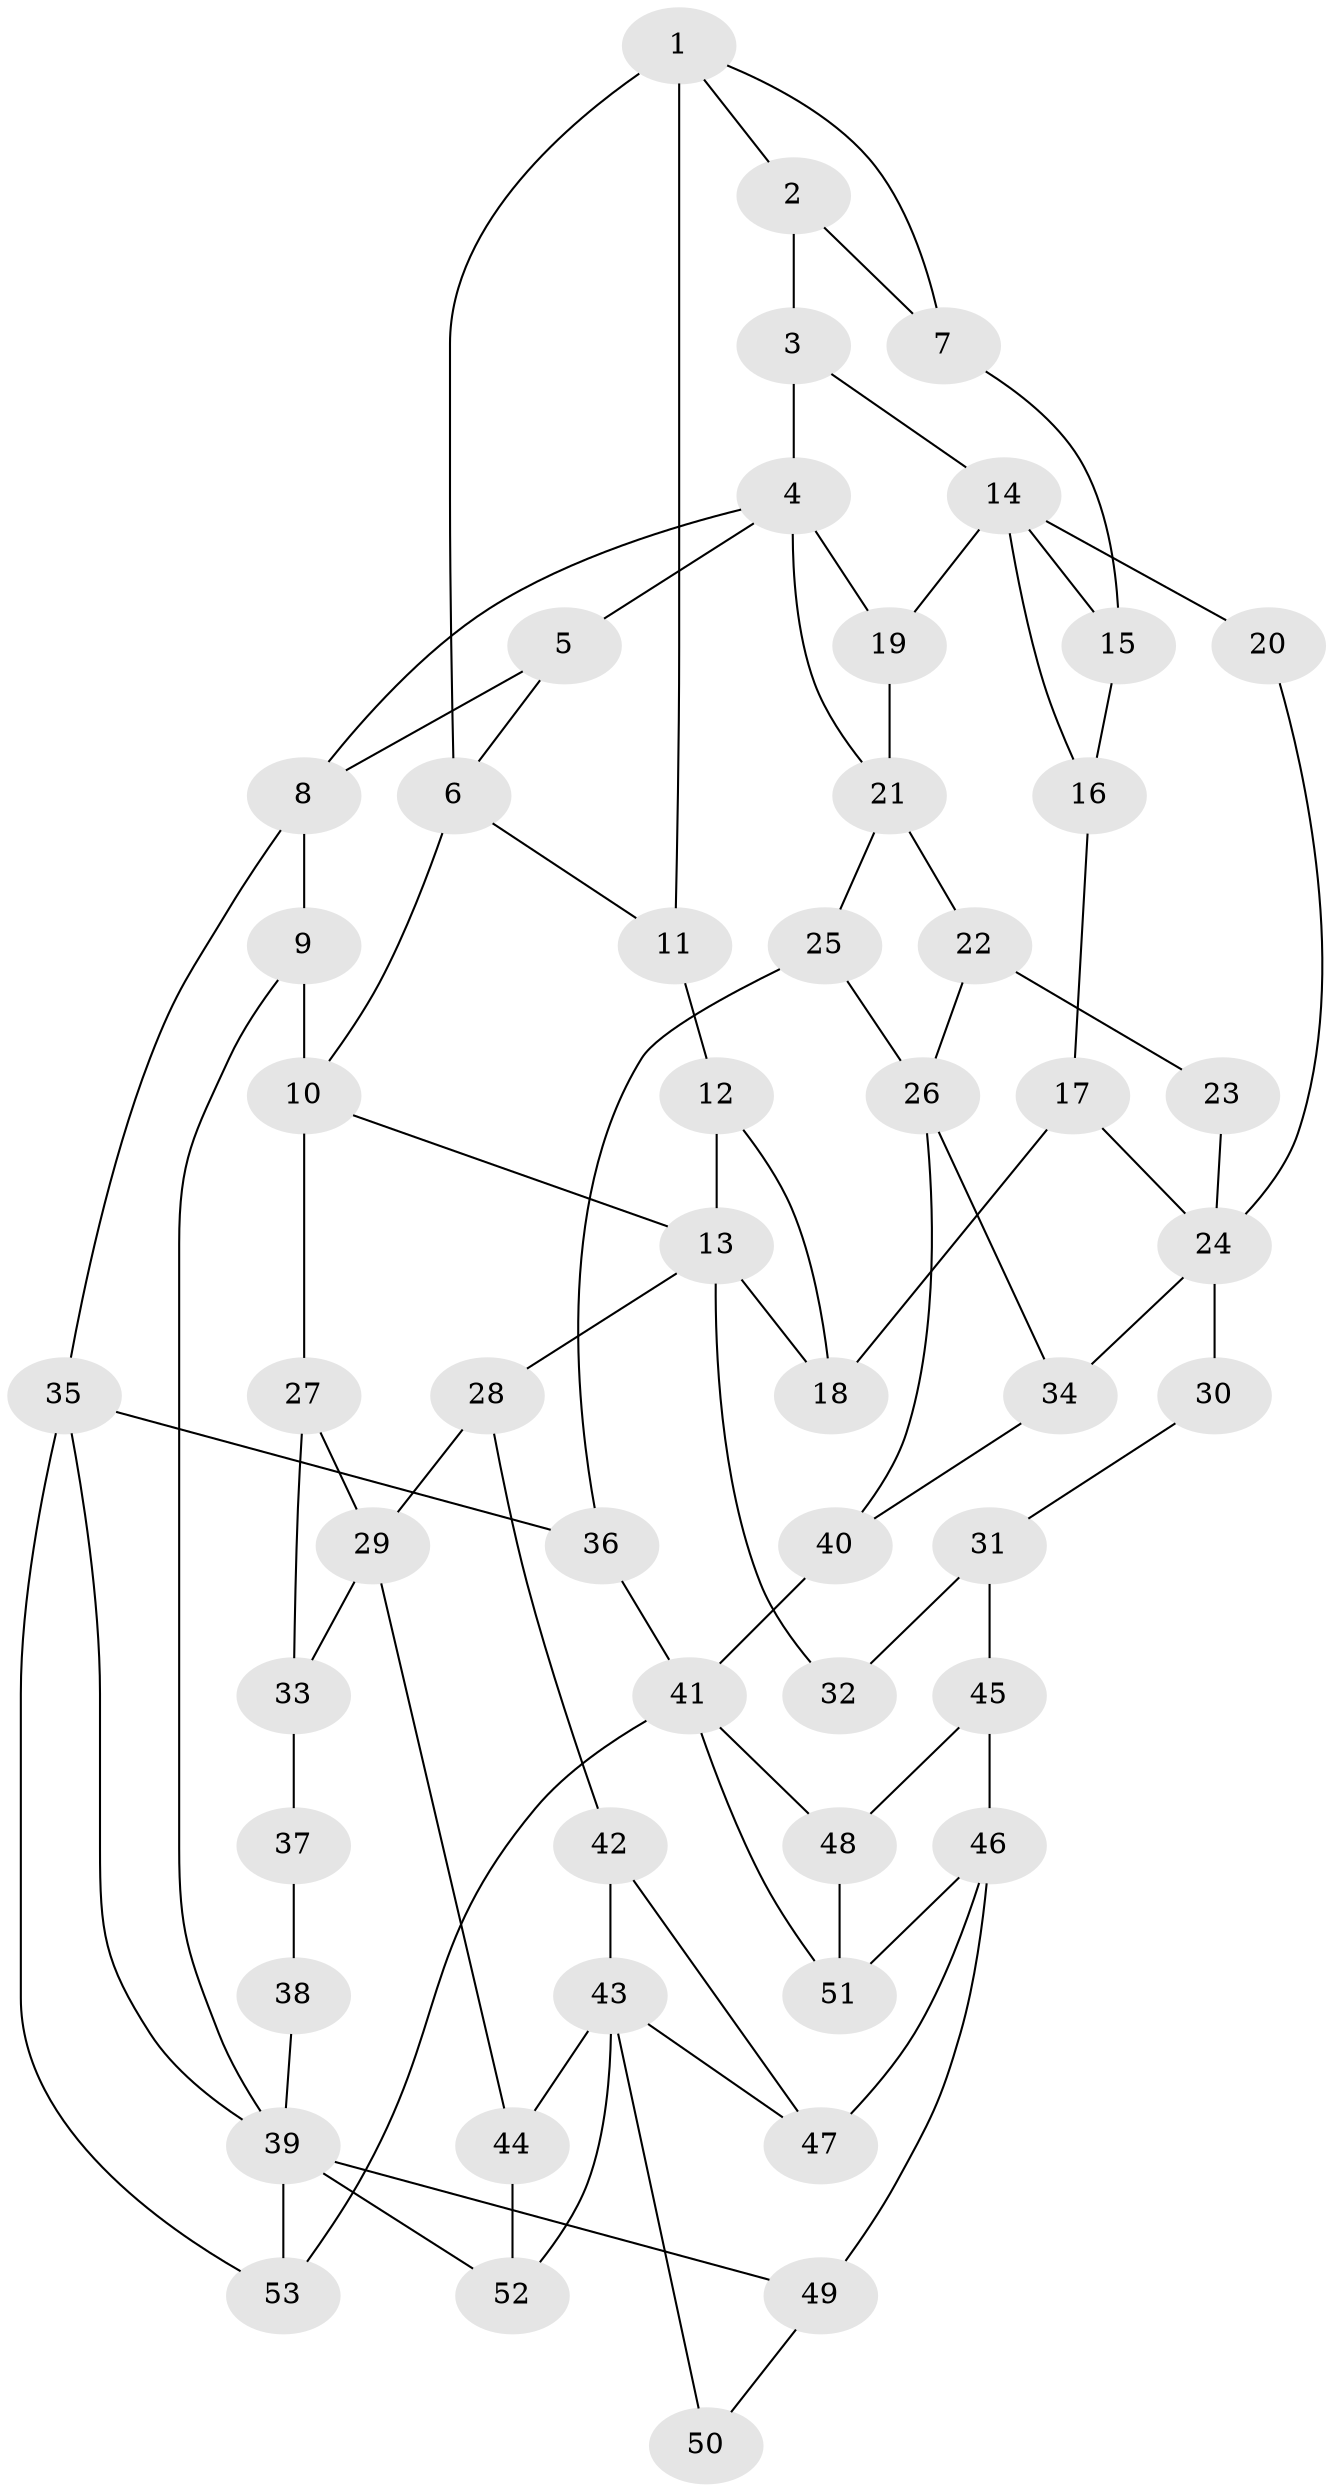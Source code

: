 // original degree distribution, {3: 0.03773584905660377, 4: 0.24528301886792453, 6: 0.2641509433962264, 5: 0.4528301886792453}
// Generated by graph-tools (version 1.1) at 2025/54/03/04/25 22:54:11]
// undirected, 53 vertices, 88 edges
graph export_dot {
  node [color=gray90,style=filled];
  1;
  2;
  3;
  4;
  5;
  6;
  7;
  8;
  9;
  10;
  11;
  12;
  13;
  14;
  15;
  16;
  17;
  18;
  19;
  20;
  21;
  22;
  23;
  24;
  25;
  26;
  27;
  28;
  29;
  30;
  31;
  32;
  33;
  34;
  35;
  36;
  37;
  38;
  39;
  40;
  41;
  42;
  43;
  44;
  45;
  46;
  47;
  48;
  49;
  50;
  51;
  52;
  53;
  1 -- 2 [weight=1.0];
  1 -- 6 [weight=2.0];
  1 -- 7 [weight=1.0];
  1 -- 11 [weight=1.0];
  2 -- 3 [weight=1.0];
  2 -- 7 [weight=1.0];
  3 -- 4 [weight=2.0];
  3 -- 14 [weight=1.0];
  4 -- 5 [weight=1.0];
  4 -- 8 [weight=1.0];
  4 -- 19 [weight=1.0];
  4 -- 21 [weight=1.0];
  5 -- 6 [weight=1.0];
  5 -- 8 [weight=1.0];
  6 -- 10 [weight=1.0];
  6 -- 11 [weight=1.0];
  7 -- 15 [weight=1.0];
  8 -- 9 [weight=1.0];
  8 -- 35 [weight=1.0];
  9 -- 10 [weight=2.0];
  9 -- 39 [weight=1.0];
  10 -- 13 [weight=1.0];
  10 -- 27 [weight=2.0];
  11 -- 12 [weight=1.0];
  12 -- 13 [weight=1.0];
  12 -- 18 [weight=1.0];
  13 -- 18 [weight=1.0];
  13 -- 28 [weight=1.0];
  13 -- 32 [weight=2.0];
  14 -- 15 [weight=1.0];
  14 -- 16 [weight=1.0];
  14 -- 19 [weight=1.0];
  14 -- 20 [weight=2.0];
  15 -- 16 [weight=1.0];
  16 -- 17 [weight=1.0];
  17 -- 18 [weight=1.0];
  17 -- 24 [weight=1.0];
  19 -- 21 [weight=1.0];
  20 -- 24 [weight=1.0];
  21 -- 22 [weight=2.0];
  21 -- 25 [weight=1.0];
  22 -- 23 [weight=2.0];
  22 -- 26 [weight=2.0];
  23 -- 24 [weight=1.0];
  24 -- 30 [weight=2.0];
  24 -- 34 [weight=1.0];
  25 -- 26 [weight=2.0];
  25 -- 36 [weight=1.0];
  26 -- 34 [weight=1.0];
  26 -- 40 [weight=1.0];
  27 -- 29 [weight=1.0];
  27 -- 33 [weight=2.0];
  28 -- 29 [weight=1.0];
  28 -- 42 [weight=1.0];
  29 -- 33 [weight=2.0];
  29 -- 44 [weight=1.0];
  30 -- 31 [weight=1.0];
  31 -- 32 [weight=1.0];
  31 -- 45 [weight=1.0];
  33 -- 37 [weight=2.0];
  34 -- 40 [weight=1.0];
  35 -- 36 [weight=1.0];
  35 -- 39 [weight=1.0];
  35 -- 53 [weight=1.0];
  36 -- 41 [weight=1.0];
  37 -- 38 [weight=1.0];
  38 -- 39 [weight=2.0];
  39 -- 49 [weight=1.0];
  39 -- 52 [weight=1.0];
  39 -- 53 [weight=1.0];
  40 -- 41 [weight=2.0];
  41 -- 48 [weight=1.0];
  41 -- 51 [weight=1.0];
  41 -- 53 [weight=1.0];
  42 -- 43 [weight=1.0];
  42 -- 47 [weight=1.0];
  43 -- 44 [weight=1.0];
  43 -- 47 [weight=1.0];
  43 -- 50 [weight=2.0];
  43 -- 52 [weight=1.0];
  44 -- 52 [weight=1.0];
  45 -- 46 [weight=2.0];
  45 -- 48 [weight=1.0];
  46 -- 47 [weight=1.0];
  46 -- 49 [weight=1.0];
  46 -- 51 [weight=1.0];
  48 -- 51 [weight=2.0];
  49 -- 50 [weight=1.0];
}
